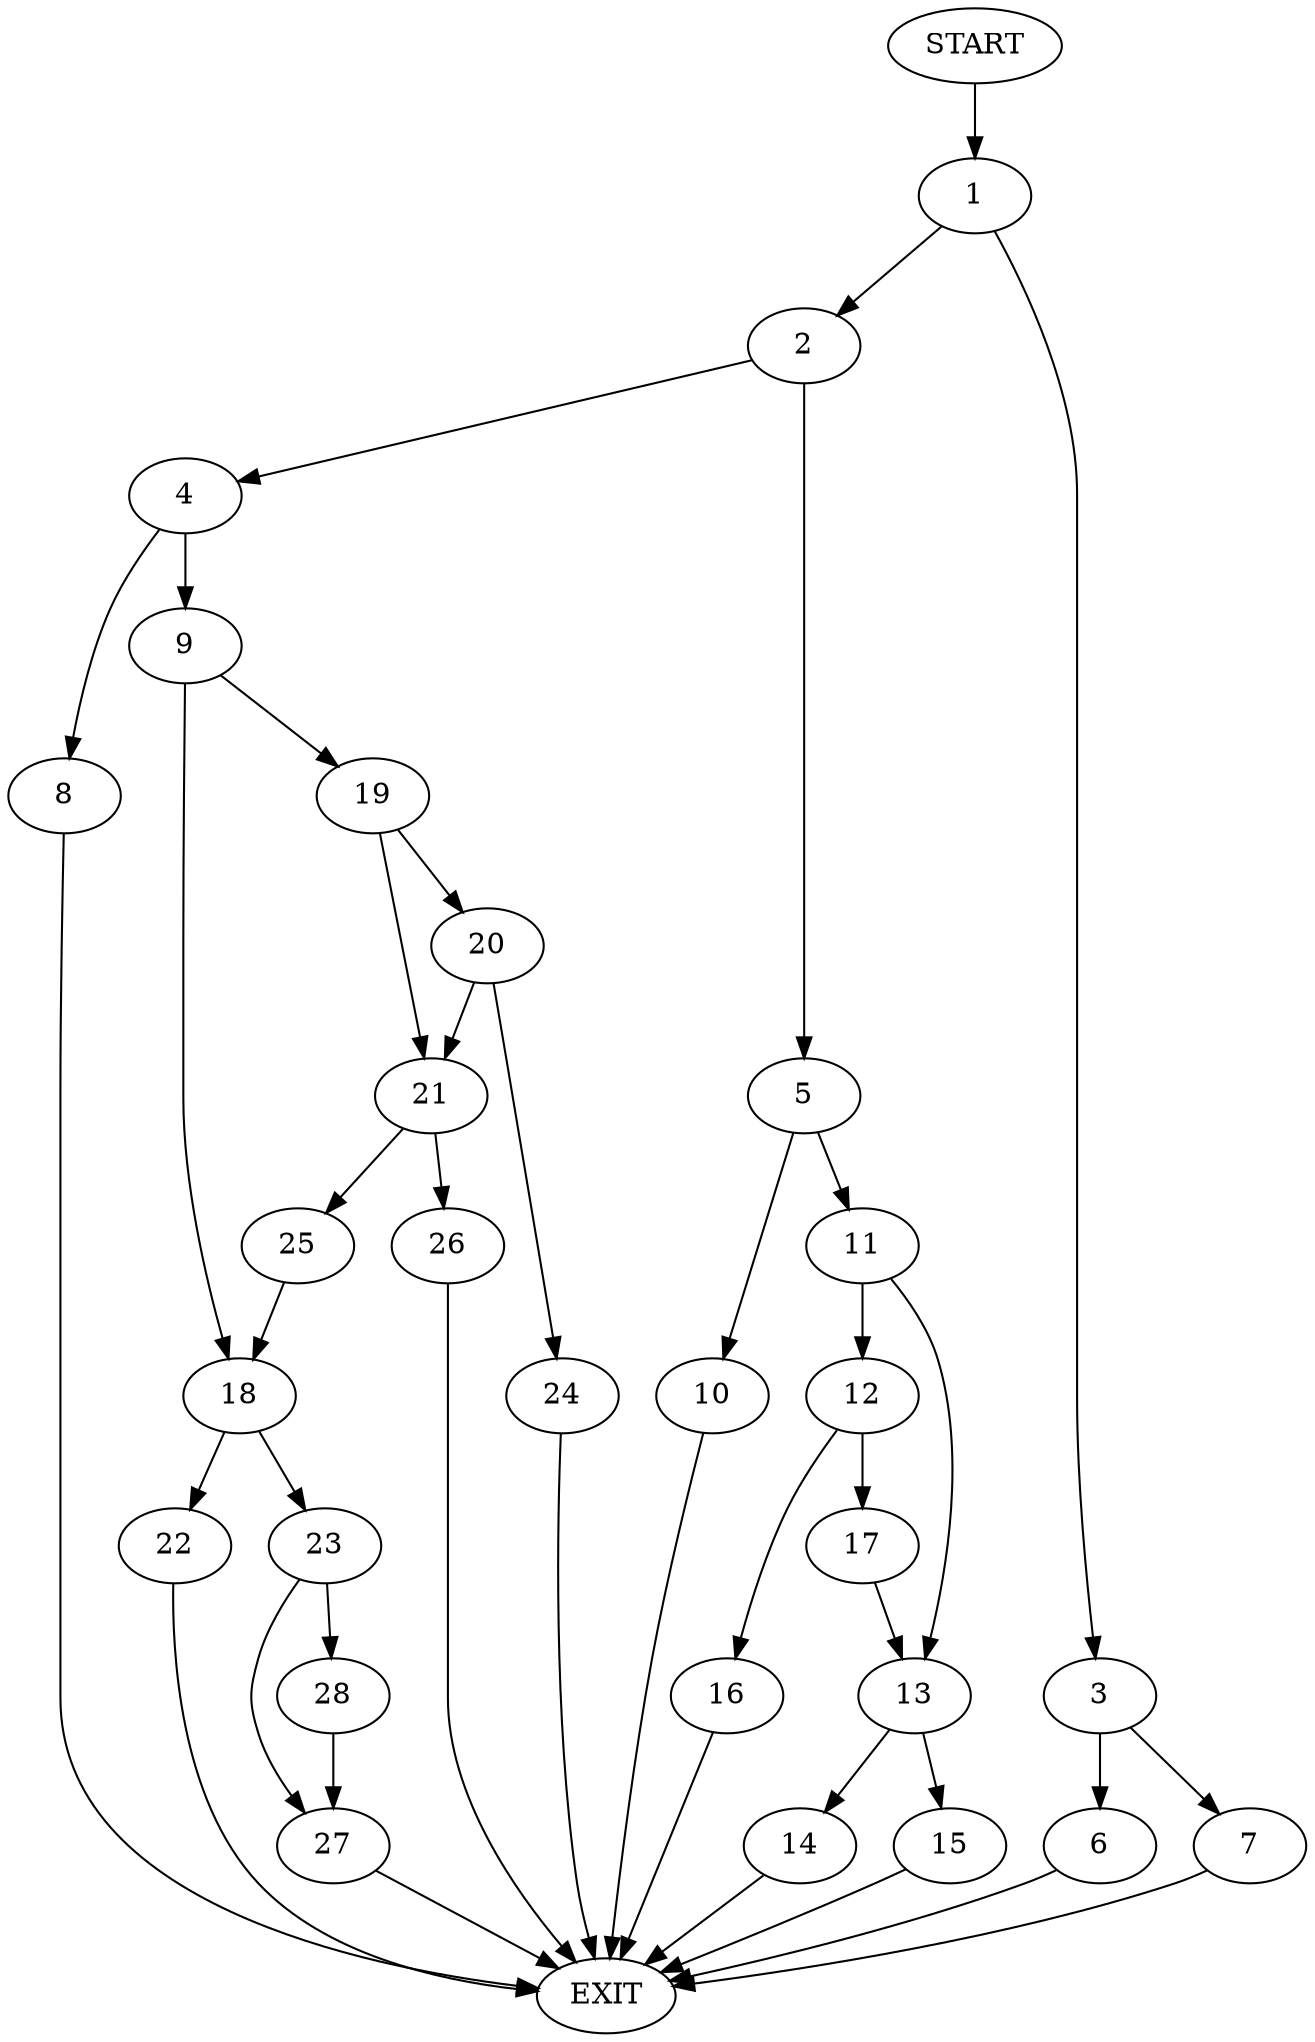 digraph {
0 [label="START"]
29 [label="EXIT"]
0 -> 1
1 -> 2
1 -> 3
2 -> 4
2 -> 5
3 -> 6
3 -> 7
6 -> 29
7 -> 29
4 -> 8
4 -> 9
5 -> 10
5 -> 11
10 -> 29
11 -> 12
11 -> 13
13 -> 14
13 -> 15
12 -> 16
12 -> 17
17 -> 13
16 -> 29
15 -> 29
14 -> 29
9 -> 18
9 -> 19
8 -> 29
19 -> 20
19 -> 21
18 -> 22
18 -> 23
20 -> 24
20 -> 21
21 -> 25
21 -> 26
24 -> 29
25 -> 18
26 -> 29
22 -> 29
23 -> 27
23 -> 28
28 -> 27
27 -> 29
}
